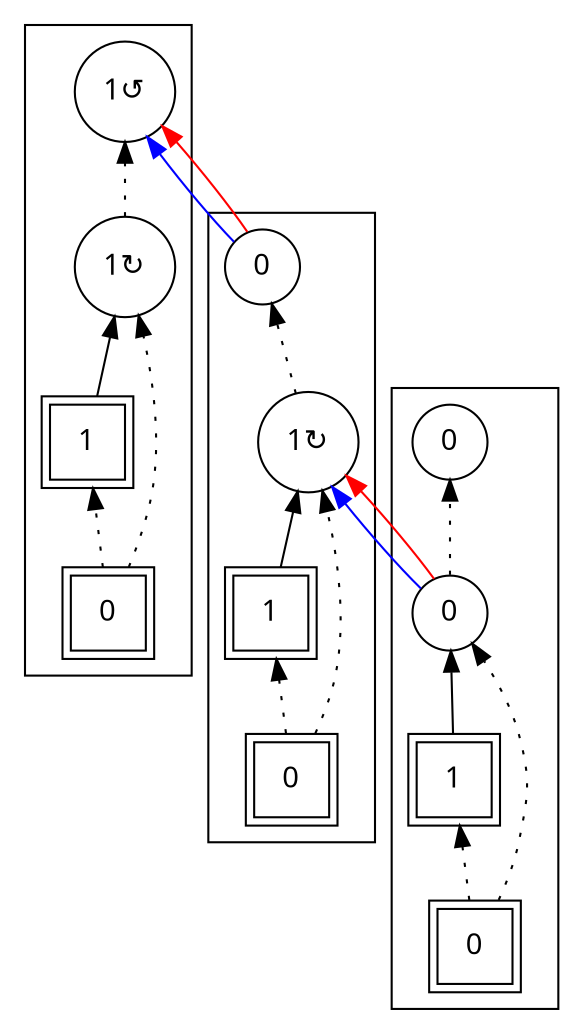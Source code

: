 digraph G {
rankdir = BT;
subgraph cluster_Player1X1XGround0X1XSausage10X1XSausage00X1X {
Node [ fontname="Apple Symbols"];
Player1X1XGround0X1XSausage10X1XSausage00X1X_Player[ label ="1"  shape=square peripheries=2 ];
Player1X1XGround0X1XSausage10X1XSausage00X1X_Ground[ label ="0"  shape=square peripheries=2 ];
Player1X1XGround0X1XSausage10X1XSausage00X1X_Sausage1[ label ="0"  shape=circle ];
Player1X1XGround0X1XSausage10X1XSausage00X1X_Sausage0[ label ="0"  shape=circle ];
	"Player1X1XGround0X1XSausage10X1XSausage00X1X_Ground" -> "Player1X1XGround0X1XSausage10X1XSausage00X1X_Player" [style=dotted];
	"Player1X1XGround0X1XSausage10X1XSausage00X1X_Player" -> "Player1X1XGround0X1XSausage10X1XSausage00X1X_Sausage1";
	"Player1X1XGround0X1XSausage10X1XSausage00X1X_Ground" -> "Player1X1XGround0X1XSausage10X1XSausage00X1X_Sausage1" [style=dotted];
	"Player1X1XGround0X1XSausage10X1XSausage00X1X_Sausage1" -> "Player1X1XGround0X1XSausage10X1XSausage00X1X_Sausage0" [style=dotted];
}
subgraph cluster_Player1X1XGround0X1XSausage11X2XSausage00X1X {
Node [ fontname="Apple Symbols"];
Player1X1XGround0X1XSausage11X2XSausage00X1X_Player[ label ="1"  shape=square peripheries=2 ];
Player1X1XGround0X1XSausage11X2XSausage00X1X_Ground[ label ="0"  shape=square peripheries=2 ];
Player1X1XGround0X1XSausage11X2XSausage00X1X_Sausage1[ label ="1&#8635;"  shape=circle ];
Player1X1XGround0X1XSausage11X2XSausage00X1X_Sausage0[ label ="0"  shape=circle ];
	"Player1X1XGround0X1XSausage11X2XSausage00X1X_Ground" -> "Player1X1XGround0X1XSausage11X2XSausage00X1X_Player" [style=dotted];
	"Player1X1XGround0X1XSausage11X2XSausage00X1X_Player" -> "Player1X1XGround0X1XSausage11X2XSausage00X1X_Sausage1";
	"Player1X1XGround0X1XSausage11X2XSausage00X1X_Ground" -> "Player1X1XGround0X1XSausage11X2XSausage00X1X_Sausage1" [style=dotted];
	"Player1X1XGround0X1XSausage11X2XSausage00X1X_Sausage1" -> "Player1X1XGround0X1XSausage11X2XSausage00X1X_Sausage0" [style=dotted];
}
subgraph cluster_Player1X1XGround0X1XSausage11X2XSausage01X0X {
Node [ fontname="Apple Symbols"];
Player1X1XGround0X1XSausage11X2XSausage01X0X_Player[ label ="1"  shape=square peripheries=2 ];
Player1X1XGround0X1XSausage11X2XSausage01X0X_Ground[ label ="0"  shape=square peripheries=2 ];
Player1X1XGround0X1XSausage11X2XSausage01X0X_Sausage1[ label ="1&#8635;"  shape=circle ];
Player1X1XGround0X1XSausage11X2XSausage01X0X_Sausage0[ label ="1&#8634;"  shape=circle ];
	"Player1X1XGround0X1XSausage11X2XSausage01X0X_Ground" -> "Player1X1XGround0X1XSausage11X2XSausage01X0X_Player" [style=dotted];
	"Player1X1XGround0X1XSausage11X2XSausage01X0X_Player" -> "Player1X1XGround0X1XSausage11X2XSausage01X0X_Sausage1";
	"Player1X1XGround0X1XSausage11X2XSausage01X0X_Ground" -> "Player1X1XGround0X1XSausage11X2XSausage01X0X_Sausage1" [style=dotted];
	"Player1X1XGround0X1XSausage11X2XSausage01X0X_Sausage1" -> "Player1X1XGround0X1XSausage11X2XSausage01X0X_Sausage0" [style=dotted];
}
	"Player1X1XGround0X1XSausage10X1XSausage00X1X_Sausage1" -> "Player1X1XGround0X1XSausage11X2XSausage00X1X_Sausage1" [ ltail = Player1X1XGround0X1XSausage10X1XSausage00X1X_Sausage1 rtail = Player1X1XGround0X1XSausage11X2XSausage00X1X_Sausage1 color=blue ];
	"Player1X1XGround0X1XSausage10X1XSausage00X1X_Sausage1" -> "Player1X1XGround0X1XSausage11X2XSausage00X1X_Sausage1" [ ltail = Player1X1XGround0X1XSausage10X1XSausage00X1X_Sausage1 rtail = Player1X1XGround0X1XSausage11X2XSausage00X1X_Sausage1 color=red ];
	"Player1X1XGround0X1XSausage11X2XSausage00X1X_Sausage0" -> "Player1X1XGround0X1XSausage11X2XSausage01X0X_Sausage0" [ ltail = Player1X1XGround0X1XSausage11X2XSausage00X1X_Sausage0 rtail = Player1X1XGround0X1XSausage11X2XSausage01X0X_Sausage0 color=blue ];
	"Player1X1XGround0X1XSausage11X2XSausage00X1X_Sausage0" -> "Player1X1XGround0X1XSausage11X2XSausage01X0X_Sausage0" [ ltail = Player1X1XGround0X1XSausage11X2XSausage00X1X_Sausage0 rtail = Player1X1XGround0X1XSausage11X2XSausage01X0X_Sausage0 color=red ];
}